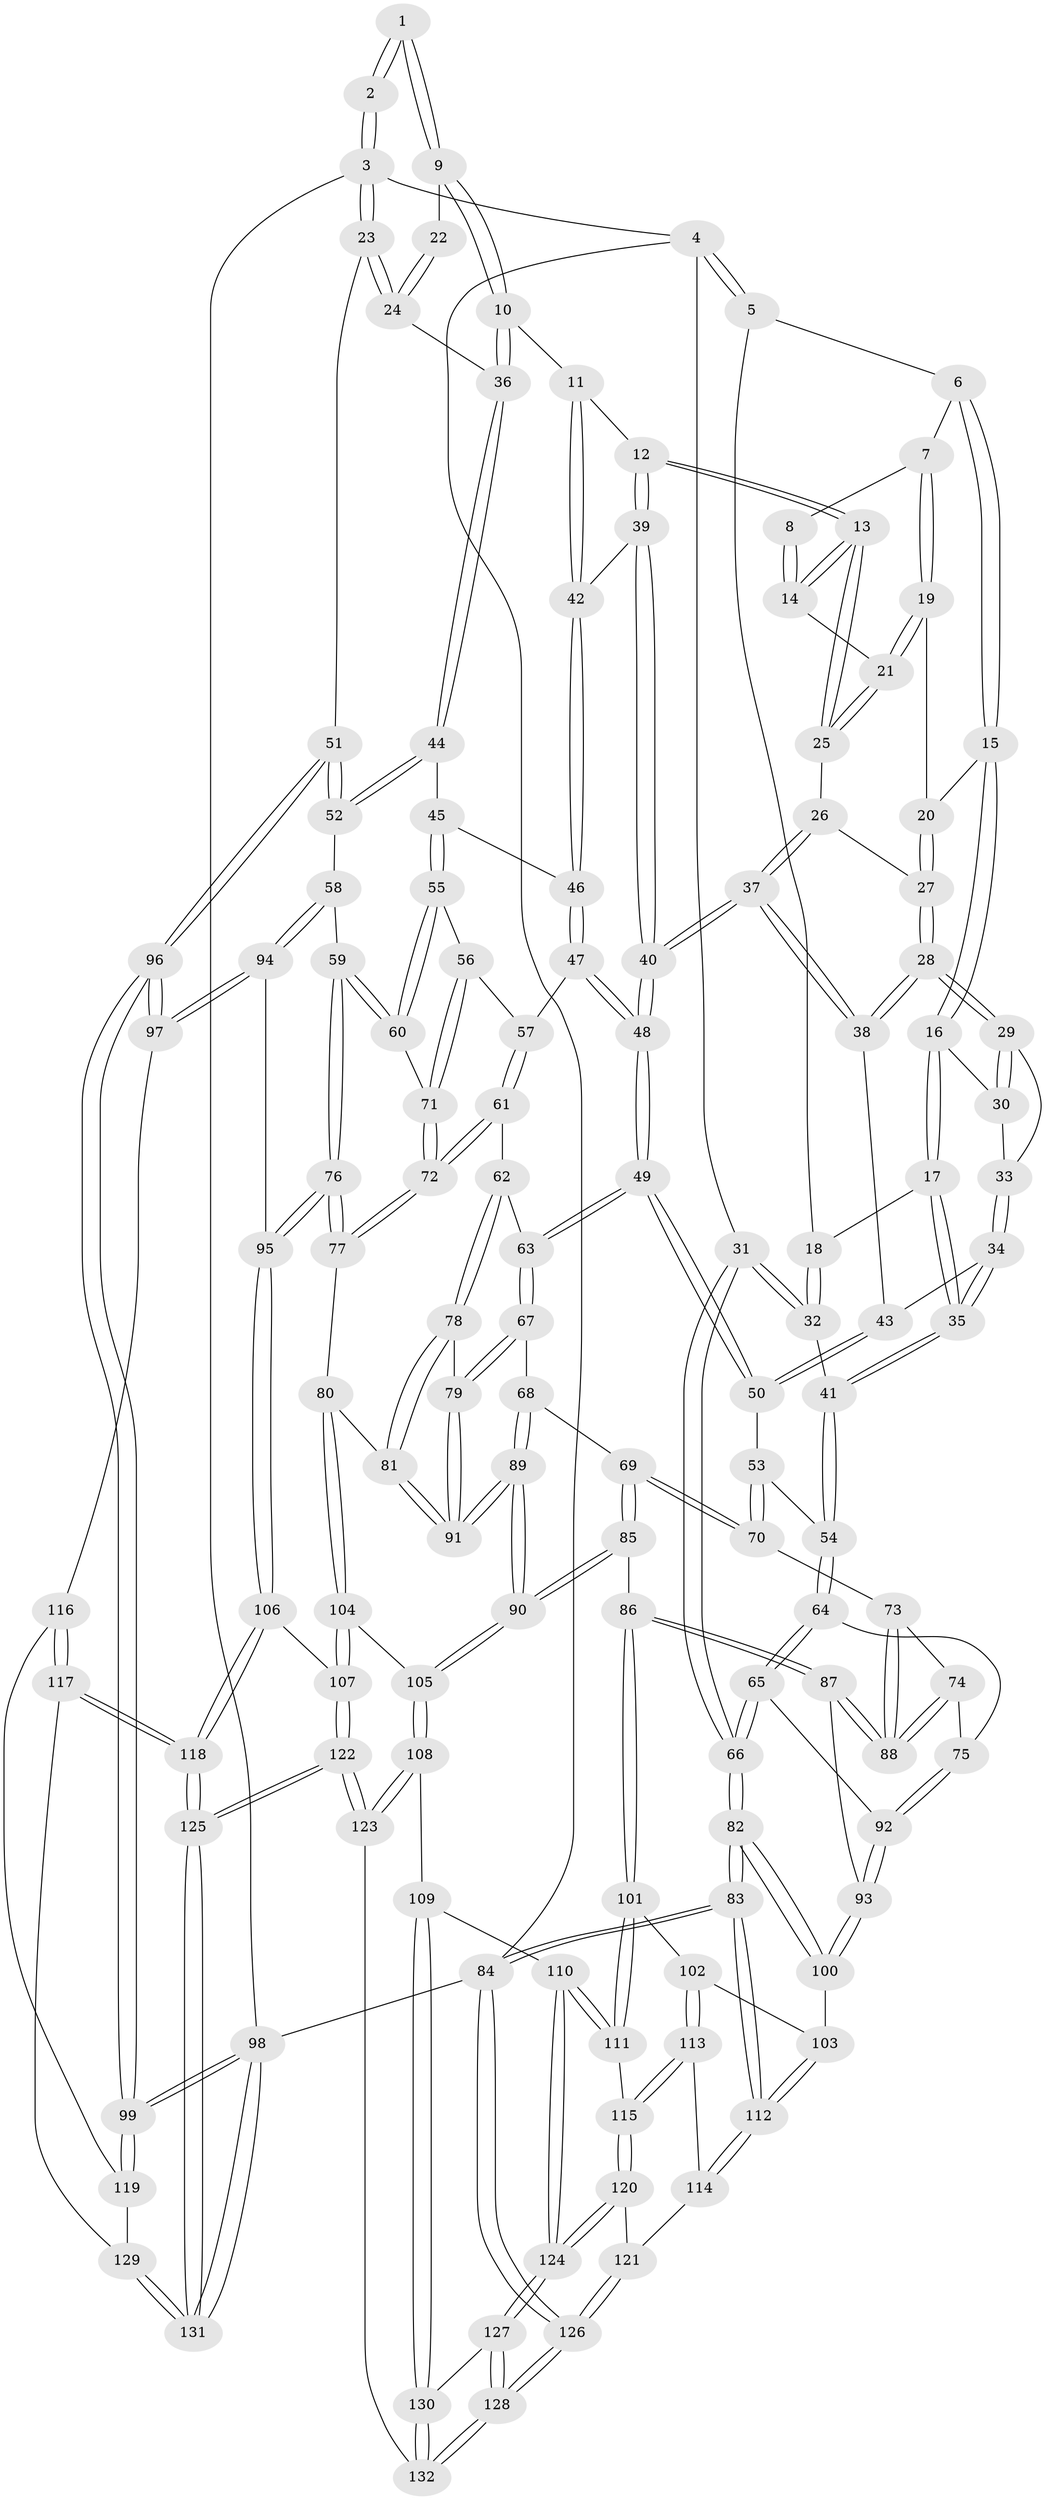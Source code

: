 // Generated by graph-tools (version 1.1) at 2025/17/03/09/25 04:17:04]
// undirected, 132 vertices, 327 edges
graph export_dot {
graph [start="1"]
  node [color=gray90,style=filled];
  1 [pos="+0.6905529859997652+0"];
  2 [pos="+1+0"];
  3 [pos="+1+0"];
  4 [pos="+0+0"];
  5 [pos="+0.22763908923350437+0"];
  6 [pos="+0.25932921950802096+0"];
  7 [pos="+0.4091582562737498+0"];
  8 [pos="+0.5797722586921848+0"];
  9 [pos="+0.7684027446051269+0.09759187302433907"];
  10 [pos="+0.7543010785438571+0.1421041732775459"];
  11 [pos="+0.6775142298008039+0.1556406878235231"];
  12 [pos="+0.6334867889053436+0.1514644232463952"];
  13 [pos="+0.6320451090357301+0.1497027770612521"];
  14 [pos="+0.5880434795400961+0"];
  15 [pos="+0.276665995991061+0.11806575421880217"];
  16 [pos="+0.2693718557825894+0.13559860307990182"];
  17 [pos="+0.22534376898331107+0.16169896262899347"];
  18 [pos="+0.20161422201196438+0.12539964470195916"];
  19 [pos="+0.4135956337043412+0.0476909592735459"];
  20 [pos="+0.4057121986471697+0.06954771883386279"];
  21 [pos="+0.5180834429987188+0.12452186467694269"];
  22 [pos="+0.8492242941267997+0.08033044948204479"];
  23 [pos="+1+0.20199829404586137"];
  24 [pos="+1+0.17550955554415493"];
  25 [pos="+0.5195058723525172+0.12781171842873873"];
  26 [pos="+0.4982894508180987+0.17218839820000667"];
  27 [pos="+0.40159039918488354+0.1142748158878612"];
  28 [pos="+0.3812966260963825+0.17334250060495504"];
  29 [pos="+0.3803255422554775+0.17323795962222244"];
  30 [pos="+0.3193896449141247+0.15865810887851717"];
  31 [pos="+0+0"];
  32 [pos="+0+0"];
  33 [pos="+0.2983448184739074+0.2128433030696959"];
  34 [pos="+0.22288098779073956+0.2882761570039682"];
  35 [pos="+0.17955657252441778+0.29653950286726916"];
  36 [pos="+0.7808200422889496+0.18174980998666337"];
  37 [pos="+0.4916271024301289+0.2664567329425292"];
  38 [pos="+0.4040322573509493+0.23653595990653073"];
  39 [pos="+0.5751465392572833+0.2439291222692536"];
  40 [pos="+0.5080918000388901+0.2822790782464488"];
  41 [pos="+0.16954401348418294+0.3050779838142573"];
  42 [pos="+0.6772532413629209+0.29211850991307814"];
  43 [pos="+0.3410356031803157+0.28060289393905624"];
  44 [pos="+0.7881956982385048+0.29954723843322356"];
  45 [pos="+0.7444112150676452+0.3257905053229563"];
  46 [pos="+0.7074451939349954+0.3274300358491794"];
  47 [pos="+0.6528651563623036+0.3710484176958823"];
  48 [pos="+0.5144595054394696+0.37170700822290687"];
  49 [pos="+0.5059279880011074+0.38880575287041697"];
  50 [pos="+0.3855595583734498+0.3896312047995855"];
  51 [pos="+1+0.40777010559696864"];
  52 [pos="+1+0.4165593614223098"];
  53 [pos="+0.3566457485586804+0.4088395139558218"];
  54 [pos="+0.16742440341057194+0.33569992707550034"];
  55 [pos="+0.7485250272742237+0.3625123237917008"];
  56 [pos="+0.712603489845689+0.4492010227283005"];
  57 [pos="+0.6599992657304429+0.4010133119070461"];
  58 [pos="+1+0.45924341386318884"];
  59 [pos="+0.8732311825634589+0.5281889802611739"];
  60 [pos="+0.7868465688261819+0.4605561784890867"];
  61 [pos="+0.6446349978798135+0.46674102423112324"];
  62 [pos="+0.560190088101428+0.4764306982765883"];
  63 [pos="+0.5103621710942435+0.4365918489791217"];
  64 [pos="+0.155489577444889+0.3691376594568439"];
  65 [pos="+0+0.4586534452160211"];
  66 [pos="+0+0.4586687926367419"];
  67 [pos="+0.472957809096003+0.49192169312418355"];
  68 [pos="+0.4362037573965916+0.5157750289987777"];
  69 [pos="+0.3465770631409606+0.5096783167434036"];
  70 [pos="+0.33658518620298955+0.4992809035585782"];
  71 [pos="+0.7145630912967417+0.45521098690759326"];
  72 [pos="+0.6842417295195563+0.5012130737175694"];
  73 [pos="+0.3253816443472631+0.498642061702849"];
  74 [pos="+0.17156075408783422+0.4649820811422377"];
  75 [pos="+0.16920962909137224+0.4626431008347245"];
  76 [pos="+0.7480498347946679+0.6642485715797435"];
  77 [pos="+0.7065839468089247+0.6439831395686518"];
  78 [pos="+0.6089131852164986+0.5828008308175269"];
  79 [pos="+0.5127413277094504+0.5772767768282469"];
  80 [pos="+0.7064019041466839+0.6439615650315478"];
  81 [pos="+0.6569217833844587+0.6276747177538565"];
  82 [pos="+0+0.6925948545156445"];
  83 [pos="+0+1"];
  84 [pos="+0+1"];
  85 [pos="+0.32967555442699276+0.6840109840632842"];
  86 [pos="+0.26995151637766196+0.6817447515477364"];
  87 [pos="+0.23175610377463246+0.6528528069461333"];
  88 [pos="+0.2258129851016146+0.6243400624617669"];
  89 [pos="+0.4281670834485841+0.6989779459645388"];
  90 [pos="+0.409290285977711+0.7214199805725623"];
  91 [pos="+0.4339528972454524+0.6954200777217654"];
  92 [pos="+0.07805423967316752+0.5411126923507535"];
  93 [pos="+0.06772077261305988+0.6735585256547802"];
  94 [pos="+0.9151988487066871+0.7318794492827879"];
  95 [pos="+0.7621334204644352+0.7093759364863226"];
  96 [pos="+1+0.7463023288852696"];
  97 [pos="+1+0.7709349651707277"];
  98 [pos="+1+1"];
  99 [pos="+1+1"];
  100 [pos="+0.04335376748075874+0.6974241817134927"];
  101 [pos="+0.20665170440202352+0.7934043239509191"];
  102 [pos="+0.07847133157608549+0.7667905523471662"];
  103 [pos="+0.07287014051058731+0.7559733800951998"];
  104 [pos="+0.5046212530565399+0.795430375717674"];
  105 [pos="+0.4271261054644827+0.7759784764675745"];
  106 [pos="+0.7534153642309778+0.7790798510262432"];
  107 [pos="+0.5816041616075699+0.8447722337947815"];
  108 [pos="+0.3969445184018192+0.8540161195790614"];
  109 [pos="+0.2840532295829927+0.8825929321614928"];
  110 [pos="+0.2535823019131606+0.8719509705144158"];
  111 [pos="+0.21301016103350592+0.8315942360199461"];
  112 [pos="+0+0.8952852437595242"];
  113 [pos="+0.0726454301569313+0.8216465983963696"];
  114 [pos="+0.04246345441010377+0.8566968300302067"];
  115 [pos="+0.14029079851609605+0.8787508477664158"];
  116 [pos="+0.9807163453214809+0.8119826506363752"];
  117 [pos="+0.8469887600806336+0.8688288899108181"];
  118 [pos="+0.7812235065856525+0.8579359548497552"];
  119 [pos="+0.9424369426511707+0.9145575706292524"];
  120 [pos="+0.1368040768068807+0.902899196152579"];
  121 [pos="+0.06889696544423289+0.913558256927277"];
  122 [pos="+0.5869660541491395+1"];
  123 [pos="+0.4921938068740795+1"];
  124 [pos="+0.1629582703989088+0.973903705880374"];
  125 [pos="+0.6909059831601617+1"];
  126 [pos="+0+1"];
  127 [pos="+0.15772930849457448+1"];
  128 [pos="+0.06092668260285375+1"];
  129 [pos="+0.9209791646821395+0.9201978592704022"];
  130 [pos="+0.2763281859297515+0.9463383834060286"];
  131 [pos="+0.8995207963878501+1"];
  132 [pos="+0.4753709710904485+1"];
  1 -- 2;
  1 -- 2;
  1 -- 9;
  1 -- 9;
  2 -- 3;
  2 -- 3;
  3 -- 4;
  3 -- 23;
  3 -- 23;
  3 -- 98;
  4 -- 5;
  4 -- 5;
  4 -- 31;
  4 -- 84;
  5 -- 6;
  5 -- 18;
  6 -- 7;
  6 -- 15;
  6 -- 15;
  7 -- 8;
  7 -- 19;
  7 -- 19;
  8 -- 14;
  8 -- 14;
  9 -- 10;
  9 -- 10;
  9 -- 22;
  10 -- 11;
  10 -- 36;
  10 -- 36;
  11 -- 12;
  11 -- 42;
  11 -- 42;
  12 -- 13;
  12 -- 13;
  12 -- 39;
  12 -- 39;
  13 -- 14;
  13 -- 14;
  13 -- 25;
  13 -- 25;
  14 -- 21;
  15 -- 16;
  15 -- 16;
  15 -- 20;
  16 -- 17;
  16 -- 17;
  16 -- 30;
  17 -- 18;
  17 -- 35;
  17 -- 35;
  18 -- 32;
  18 -- 32;
  19 -- 20;
  19 -- 21;
  19 -- 21;
  20 -- 27;
  20 -- 27;
  21 -- 25;
  21 -- 25;
  22 -- 24;
  22 -- 24;
  23 -- 24;
  23 -- 24;
  23 -- 51;
  24 -- 36;
  25 -- 26;
  26 -- 27;
  26 -- 37;
  26 -- 37;
  27 -- 28;
  27 -- 28;
  28 -- 29;
  28 -- 29;
  28 -- 38;
  28 -- 38;
  29 -- 30;
  29 -- 30;
  29 -- 33;
  30 -- 33;
  31 -- 32;
  31 -- 32;
  31 -- 66;
  31 -- 66;
  32 -- 41;
  33 -- 34;
  33 -- 34;
  34 -- 35;
  34 -- 35;
  34 -- 43;
  35 -- 41;
  35 -- 41;
  36 -- 44;
  36 -- 44;
  37 -- 38;
  37 -- 38;
  37 -- 40;
  37 -- 40;
  38 -- 43;
  39 -- 40;
  39 -- 40;
  39 -- 42;
  40 -- 48;
  40 -- 48;
  41 -- 54;
  41 -- 54;
  42 -- 46;
  42 -- 46;
  43 -- 50;
  43 -- 50;
  44 -- 45;
  44 -- 52;
  44 -- 52;
  45 -- 46;
  45 -- 55;
  45 -- 55;
  46 -- 47;
  46 -- 47;
  47 -- 48;
  47 -- 48;
  47 -- 57;
  48 -- 49;
  48 -- 49;
  49 -- 50;
  49 -- 50;
  49 -- 63;
  49 -- 63;
  50 -- 53;
  51 -- 52;
  51 -- 52;
  51 -- 96;
  51 -- 96;
  52 -- 58;
  53 -- 54;
  53 -- 70;
  53 -- 70;
  54 -- 64;
  54 -- 64;
  55 -- 56;
  55 -- 60;
  55 -- 60;
  56 -- 57;
  56 -- 71;
  56 -- 71;
  57 -- 61;
  57 -- 61;
  58 -- 59;
  58 -- 94;
  58 -- 94;
  59 -- 60;
  59 -- 60;
  59 -- 76;
  59 -- 76;
  60 -- 71;
  61 -- 62;
  61 -- 72;
  61 -- 72;
  62 -- 63;
  62 -- 78;
  62 -- 78;
  63 -- 67;
  63 -- 67;
  64 -- 65;
  64 -- 65;
  64 -- 75;
  65 -- 66;
  65 -- 66;
  65 -- 92;
  66 -- 82;
  66 -- 82;
  67 -- 68;
  67 -- 79;
  67 -- 79;
  68 -- 69;
  68 -- 89;
  68 -- 89;
  69 -- 70;
  69 -- 70;
  69 -- 85;
  69 -- 85;
  70 -- 73;
  71 -- 72;
  71 -- 72;
  72 -- 77;
  72 -- 77;
  73 -- 74;
  73 -- 88;
  73 -- 88;
  74 -- 75;
  74 -- 88;
  74 -- 88;
  75 -- 92;
  75 -- 92;
  76 -- 77;
  76 -- 77;
  76 -- 95;
  76 -- 95;
  77 -- 80;
  78 -- 79;
  78 -- 81;
  78 -- 81;
  79 -- 91;
  79 -- 91;
  80 -- 81;
  80 -- 104;
  80 -- 104;
  81 -- 91;
  81 -- 91;
  82 -- 83;
  82 -- 83;
  82 -- 100;
  82 -- 100;
  83 -- 84;
  83 -- 84;
  83 -- 112;
  83 -- 112;
  84 -- 126;
  84 -- 126;
  84 -- 98;
  85 -- 86;
  85 -- 90;
  85 -- 90;
  86 -- 87;
  86 -- 87;
  86 -- 101;
  86 -- 101;
  87 -- 88;
  87 -- 88;
  87 -- 93;
  89 -- 90;
  89 -- 90;
  89 -- 91;
  89 -- 91;
  90 -- 105;
  90 -- 105;
  92 -- 93;
  92 -- 93;
  93 -- 100;
  93 -- 100;
  94 -- 95;
  94 -- 97;
  94 -- 97;
  95 -- 106;
  95 -- 106;
  96 -- 97;
  96 -- 97;
  96 -- 99;
  96 -- 99;
  97 -- 116;
  98 -- 99;
  98 -- 99;
  98 -- 131;
  98 -- 131;
  99 -- 119;
  99 -- 119;
  100 -- 103;
  101 -- 102;
  101 -- 111;
  101 -- 111;
  102 -- 103;
  102 -- 113;
  102 -- 113;
  103 -- 112;
  103 -- 112;
  104 -- 105;
  104 -- 107;
  104 -- 107;
  105 -- 108;
  105 -- 108;
  106 -- 107;
  106 -- 118;
  106 -- 118;
  107 -- 122;
  107 -- 122;
  108 -- 109;
  108 -- 123;
  108 -- 123;
  109 -- 110;
  109 -- 130;
  109 -- 130;
  110 -- 111;
  110 -- 111;
  110 -- 124;
  110 -- 124;
  111 -- 115;
  112 -- 114;
  112 -- 114;
  113 -- 114;
  113 -- 115;
  113 -- 115;
  114 -- 121;
  115 -- 120;
  115 -- 120;
  116 -- 117;
  116 -- 117;
  116 -- 119;
  117 -- 118;
  117 -- 118;
  117 -- 129;
  118 -- 125;
  118 -- 125;
  119 -- 129;
  120 -- 121;
  120 -- 124;
  120 -- 124;
  121 -- 126;
  121 -- 126;
  122 -- 123;
  122 -- 123;
  122 -- 125;
  122 -- 125;
  123 -- 132;
  124 -- 127;
  124 -- 127;
  125 -- 131;
  125 -- 131;
  126 -- 128;
  126 -- 128;
  127 -- 128;
  127 -- 128;
  127 -- 130;
  128 -- 132;
  128 -- 132;
  129 -- 131;
  129 -- 131;
  130 -- 132;
  130 -- 132;
}
